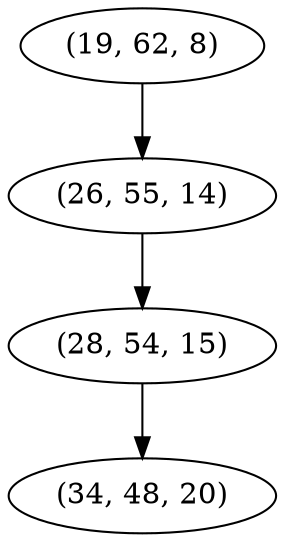 digraph tree {
    "(19, 62, 8)";
    "(26, 55, 14)";
    "(28, 54, 15)";
    "(34, 48, 20)";
    "(19, 62, 8)" -> "(26, 55, 14)";
    "(26, 55, 14)" -> "(28, 54, 15)";
    "(28, 54, 15)" -> "(34, 48, 20)";
}
